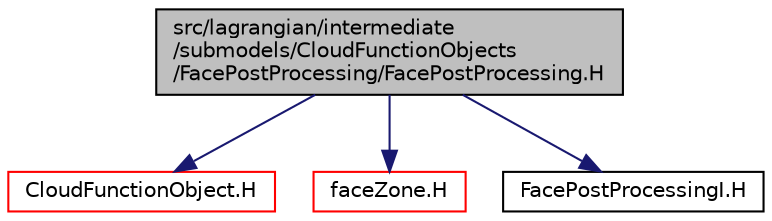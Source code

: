 digraph "src/lagrangian/intermediate/submodels/CloudFunctionObjects/FacePostProcessing/FacePostProcessing.H"
{
  bgcolor="transparent";
  edge [fontname="Helvetica",fontsize="10",labelfontname="Helvetica",labelfontsize="10"];
  node [fontname="Helvetica",fontsize="10",shape=record];
  Node1 [label="src/lagrangian/intermediate\l/submodels/CloudFunctionObjects\l/FacePostProcessing/FacePostProcessing.H",height=0.2,width=0.4,color="black", fillcolor="grey75", style="filled", fontcolor="black"];
  Node1 -> Node2 [color="midnightblue",fontsize="10",style="solid",fontname="Helvetica"];
  Node2 [label="CloudFunctionObject.H",height=0.2,width=0.4,color="red",URL="$a06710.html"];
  Node1 -> Node3 [color="midnightblue",fontsize="10",style="solid",fontname="Helvetica"];
  Node3 [label="faceZone.H",height=0.2,width=0.4,color="red",URL="$a08817.html"];
  Node1 -> Node4 [color="midnightblue",fontsize="10",style="solid",fontname="Helvetica"];
  Node4 [label="FacePostProcessingI.H",height=0.2,width=0.4,color="black",URL="$a06717.html"];
}
